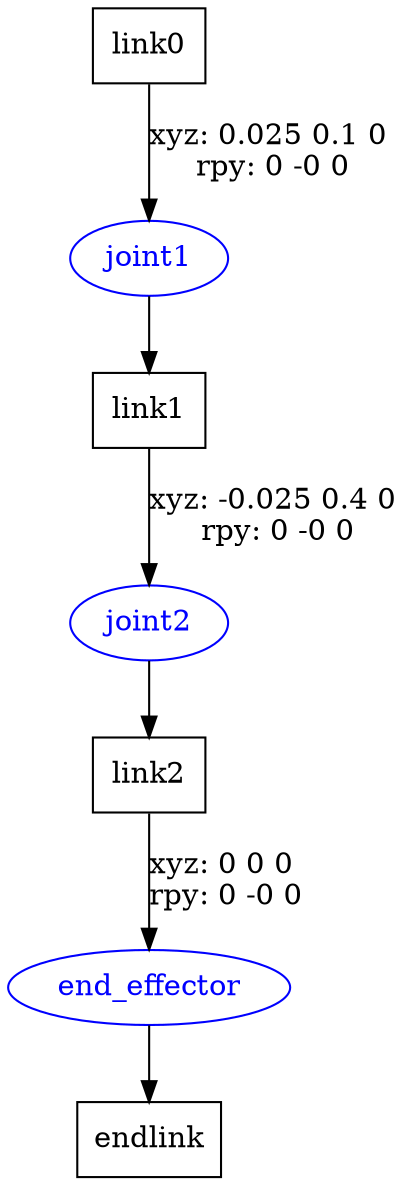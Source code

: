 digraph G {
node [shape=box];
"link0" [label="link0"];
"link1" [label="link1"];
"link2" [label="link2"];
"endlink" [label="endlink"];
node [shape=ellipse, color=blue, fontcolor=blue];
"link0" -> "joint1" [label="xyz: 0.025 0.1 0 \nrpy: 0 -0 0"]
"joint1" -> "link1"
"link1" -> "joint2" [label="xyz: -0.025 0.4 0 \nrpy: 0 -0 0"]
"joint2" -> "link2"
"link2" -> "end_effector" [label="xyz: 0 0 0 \nrpy: 0 -0 0"]
"end_effector" -> "endlink"
}
